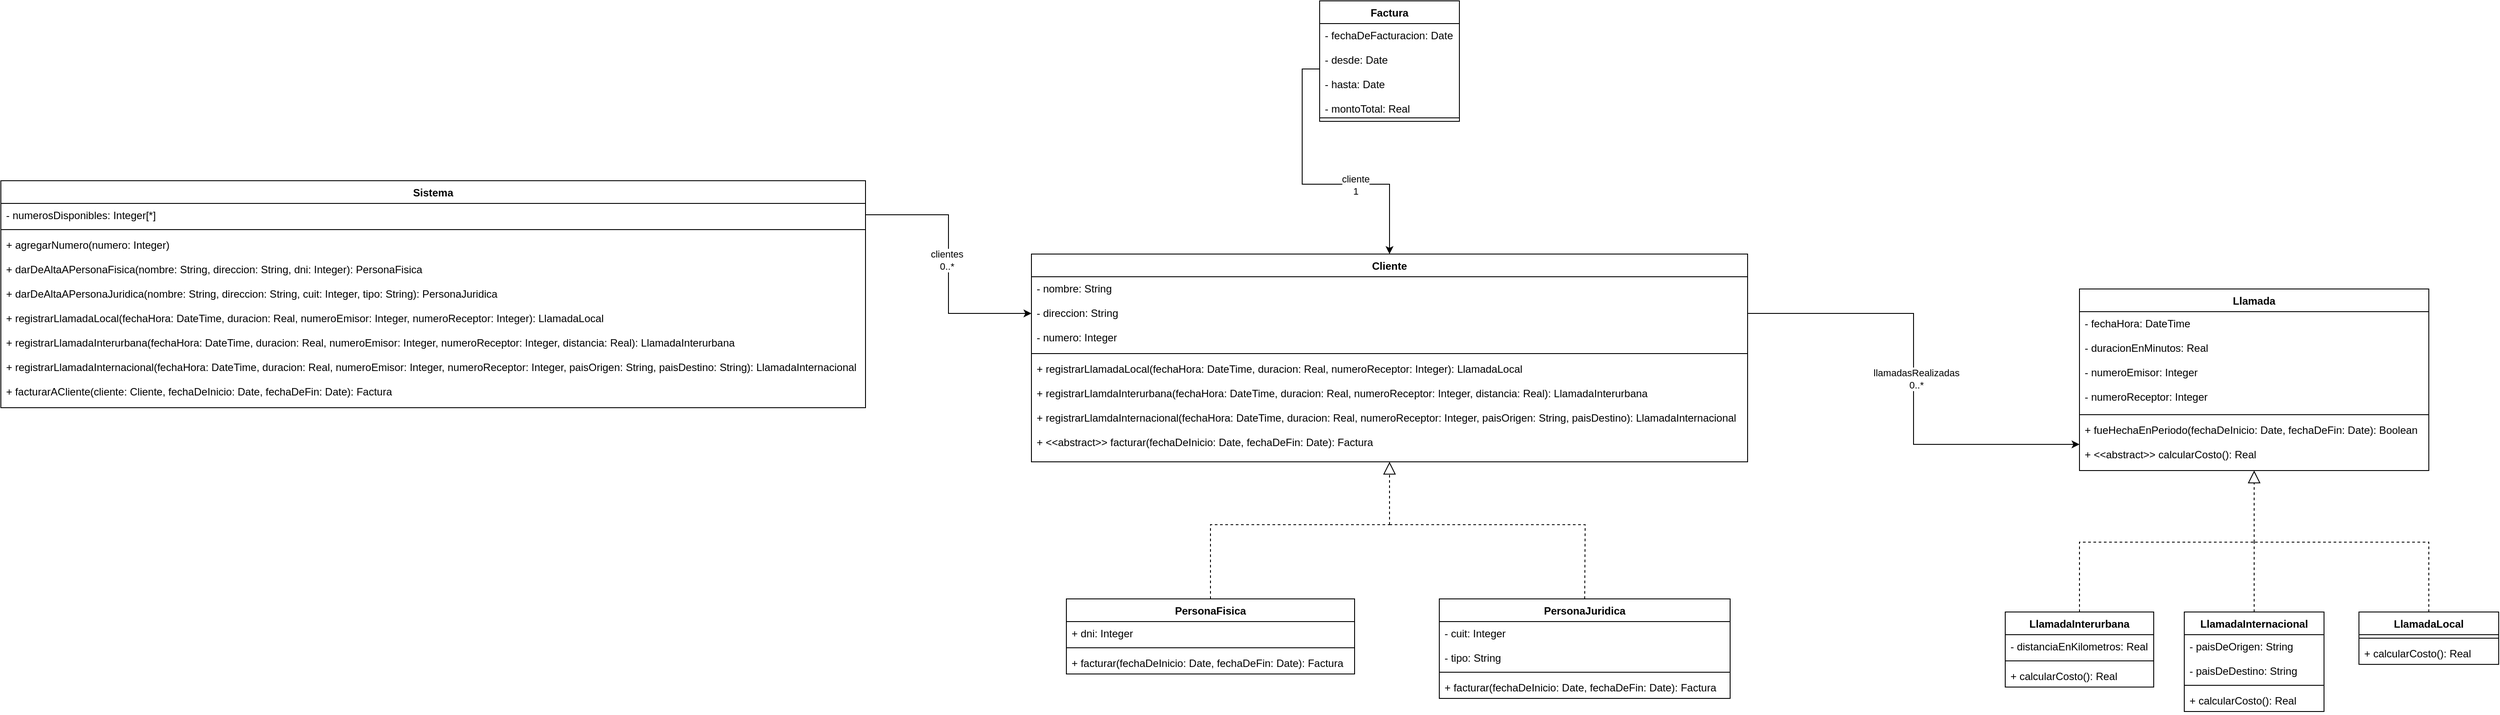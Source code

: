 <mxfile version="20.5.1" type="device"><diagram id="8yHaGX837NRrJff9R5Oy" name="Página-1"><mxGraphModel dx="1940" dy="1820" grid="1" gridSize="10" guides="1" tooltips="1" connect="1" arrows="1" fold="1" page="1" pageScale="1" pageWidth="827" pageHeight="1169" math="0" shadow="0"><root><mxCell id="0"/><mxCell id="1" parent="0"/><mxCell id="ugNsP04onv85BRMTel7N-1" value="Sistema" style="swimlane;fontStyle=1;align=center;verticalAlign=top;childLayout=stackLayout;horizontal=1;startSize=26;horizontalStack=0;resizeParent=1;resizeParentMax=0;resizeLast=0;collapsible=1;marginBottom=0;" parent="1" vertex="1"><mxGeometry x="-690" y="106" width="990" height="260" as="geometry"><mxRectangle x="250" y="40" width="90" height="30" as="alternateBounds"/></mxGeometry></mxCell><mxCell id="ugNsP04onv85BRMTel7N-2" value="- numerosDisponibles: Integer[*]" style="text;strokeColor=none;fillColor=none;align=left;verticalAlign=top;spacingLeft=4;spacingRight=4;overflow=hidden;rotatable=0;points=[[0,0.5],[1,0.5]];portConstraint=eastwest;" parent="ugNsP04onv85BRMTel7N-1" vertex="1"><mxGeometry y="26" width="990" height="26" as="geometry"/></mxCell><mxCell id="ugNsP04onv85BRMTel7N-3" value="" style="line;strokeWidth=1;fillColor=none;align=left;verticalAlign=middle;spacingTop=-1;spacingLeft=3;spacingRight=3;rotatable=0;labelPosition=right;points=[];portConstraint=eastwest;strokeColor=inherit;" parent="ugNsP04onv85BRMTel7N-1" vertex="1"><mxGeometry y="52" width="990" height="8" as="geometry"/></mxCell><mxCell id="ugNsP04onv85BRMTel7N-4" value="+ agregarNumero(numero: Integer)&#xA;&#xA;+ darDeAltaAPersonaFisica(nombre: String, direccion: String, dni: Integer): PersonaFisica&#xA;&#xA;+ darDeAltaAPersonaJuridica(nombre: String, direccion: String, cuit: Integer, tipo: String): PersonaJuridica&#xA;&#xA;+ registrarLlamadaLocal(fechaHora: DateTime, duracion: Real, numeroEmisor: Integer, numeroReceptor: Integer): LlamadaLocal&#xA;&#xA;+ registrarLlamadaInterurbana(fechaHora: DateTime, duracion: Real, numeroEmisor: Integer, numeroReceptor: Integer, distancia: Real): LlamadaInterurbana&#xA;&#xA;+ registrarLlamadaInternacional(fechaHora: DateTime, duracion: Real, numeroEmisor: Integer, numeroReceptor: Integer, paisOrigen: String, paisDestino: String): LlamadaInternacional&#xA;&#xA;+ facturarACliente(cliente: Cliente, fechaDeInicio: Date, fechaDeFin: Date): Factura&#xA;" style="text;strokeColor=none;fillColor=none;align=left;verticalAlign=top;spacingLeft=4;spacingRight=4;overflow=hidden;rotatable=0;points=[[0,0.5],[1,0.5]];portConstraint=eastwest;" parent="ugNsP04onv85BRMTel7N-1" vertex="1"><mxGeometry y="60" width="990" height="200" as="geometry"/></mxCell><mxCell id="ugNsP04onv85BRMTel7N-9" value="Cliente" style="swimlane;fontStyle=1;align=center;verticalAlign=top;childLayout=stackLayout;horizontal=1;startSize=26;horizontalStack=0;resizeParent=1;resizeParentMax=0;resizeLast=0;collapsible=1;marginBottom=0;" parent="1" vertex="1"><mxGeometry x="490" y="190" width="820" height="238" as="geometry"><mxRectangle x="600" y="190" width="80" height="30" as="alternateBounds"/></mxGeometry></mxCell><mxCell id="ugNsP04onv85BRMTel7N-10" value="- nombre: String&#xA;&#xA;- direccion: String&#xA;&#xA;- numero: Integer&#xA;" style="text;strokeColor=none;fillColor=none;align=left;verticalAlign=top;spacingLeft=4;spacingRight=4;overflow=hidden;rotatable=0;points=[[0,0.5],[1,0.5]];portConstraint=eastwest;" parent="ugNsP04onv85BRMTel7N-9" vertex="1"><mxGeometry y="26" width="820" height="84" as="geometry"/></mxCell><mxCell id="ugNsP04onv85BRMTel7N-11" value="" style="line;strokeWidth=1;fillColor=none;align=left;verticalAlign=middle;spacingTop=-1;spacingLeft=3;spacingRight=3;rotatable=0;labelPosition=right;points=[];portConstraint=eastwest;strokeColor=inherit;" parent="ugNsP04onv85BRMTel7N-9" vertex="1"><mxGeometry y="110" width="820" height="8" as="geometry"/></mxCell><mxCell id="ugNsP04onv85BRMTel7N-12" value="+ registrarLlamadaLocal(fechaHora: DateTime, duracion: Real, numeroReceptor: Integer): LlamadaLocal&#xA;&#xA;+ registrarLlamdaInterurbana(fechaHora: DateTime, duracion: Real, numeroReceptor: Integer, distancia: Real): LlamadaInterurbana&#xA;&#xA;+ registrarLlamdaInternacional(fechaHora: DateTime, duracion: Real, numeroReceptor: Integer, paisOrigen: String, paisDestino): LlamadaInternacional&#xA;&#xA;+ &lt;&lt;abstract&gt;&gt; facturar(fechaDeInicio: Date, fechaDeFin: Date): Factura&#xA;" style="text;strokeColor=none;fillColor=none;align=left;verticalAlign=top;spacingLeft=4;spacingRight=4;overflow=hidden;rotatable=0;points=[[0,0.5],[1,0.5]];portConstraint=eastwest;fontStyle=0" parent="ugNsP04onv85BRMTel7N-9" vertex="1"><mxGeometry y="118" width="820" height="120" as="geometry"/></mxCell><mxCell id="ugNsP04onv85BRMTel7N-13" value="PersonaFisica" style="swimlane;fontStyle=1;align=center;verticalAlign=top;childLayout=stackLayout;horizontal=1;startSize=26;horizontalStack=0;resizeParent=1;resizeParentMax=0;resizeLast=0;collapsible=1;marginBottom=0;" parent="1" vertex="1"><mxGeometry x="530" y="585" width="330" height="86" as="geometry"><mxRectangle x="390" y="390" width="120" height="30" as="alternateBounds"/></mxGeometry></mxCell><mxCell id="ugNsP04onv85BRMTel7N-14" value="+ dni: Integer" style="text;strokeColor=none;fillColor=none;align=left;verticalAlign=top;spacingLeft=4;spacingRight=4;overflow=hidden;rotatable=0;points=[[0,0.5],[1,0.5]];portConstraint=eastwest;" parent="ugNsP04onv85BRMTel7N-13" vertex="1"><mxGeometry y="26" width="330" height="26" as="geometry"/></mxCell><mxCell id="ugNsP04onv85BRMTel7N-15" value="" style="line;strokeWidth=1;fillColor=none;align=left;verticalAlign=middle;spacingTop=-1;spacingLeft=3;spacingRight=3;rotatable=0;labelPosition=right;points=[];portConstraint=eastwest;strokeColor=inherit;" parent="ugNsP04onv85BRMTel7N-13" vertex="1"><mxGeometry y="52" width="330" height="8" as="geometry"/></mxCell><mxCell id="ugNsP04onv85BRMTel7N-16" value="+ facturar(fechaDeInicio: Date, fechaDeFin: Date): Factura" style="text;strokeColor=none;fillColor=none;align=left;verticalAlign=top;spacingLeft=4;spacingRight=4;overflow=hidden;rotatable=0;points=[[0,0.5],[1,0.5]];portConstraint=eastwest;" parent="ugNsP04onv85BRMTel7N-13" vertex="1"><mxGeometry y="60" width="330" height="26" as="geometry"/></mxCell><mxCell id="ugNsP04onv85BRMTel7N-17" value="PersonaJuridica" style="swimlane;fontStyle=1;align=center;verticalAlign=top;childLayout=stackLayout;horizontal=1;startSize=26;horizontalStack=0;resizeParent=1;resizeParentMax=0;resizeLast=0;collapsible=1;marginBottom=0;" parent="1" vertex="1"><mxGeometry x="957" y="585" width="333" height="114" as="geometry"><mxRectangle x="615" y="470" width="130" height="30" as="alternateBounds"/></mxGeometry></mxCell><mxCell id="ugNsP04onv85BRMTel7N-18" value="- cuit: Integer&#xA;&#xA;- tipo: String&#xA;" style="text;strokeColor=none;fillColor=none;align=left;verticalAlign=top;spacingLeft=4;spacingRight=4;overflow=hidden;rotatable=0;points=[[0,0.5],[1,0.5]];portConstraint=eastwest;" parent="ugNsP04onv85BRMTel7N-17" vertex="1"><mxGeometry y="26" width="333" height="54" as="geometry"/></mxCell><mxCell id="ugNsP04onv85BRMTel7N-19" value="" style="line;strokeWidth=1;fillColor=none;align=left;verticalAlign=middle;spacingTop=-1;spacingLeft=3;spacingRight=3;rotatable=0;labelPosition=right;points=[];portConstraint=eastwest;strokeColor=inherit;" parent="ugNsP04onv85BRMTel7N-17" vertex="1"><mxGeometry y="80" width="333" height="8" as="geometry"/></mxCell><mxCell id="ugNsP04onv85BRMTel7N-20" value="+ facturar(fechaDeInicio: Date, fechaDeFin: Date): Factura" style="text;strokeColor=none;fillColor=none;align=left;verticalAlign=top;spacingLeft=4;spacingRight=4;overflow=hidden;rotatable=0;points=[[0,0.5],[1,0.5]];portConstraint=eastwest;" parent="ugNsP04onv85BRMTel7N-17" vertex="1"><mxGeometry y="88" width="333" height="26" as="geometry"/></mxCell><mxCell id="ugNsP04onv85BRMTel7N-21" value="Llamada" style="swimlane;fontStyle=1;align=center;verticalAlign=top;childLayout=stackLayout;horizontal=1;startSize=26;horizontalStack=0;resizeParent=1;resizeParentMax=0;resizeLast=0;collapsible=1;marginBottom=0;" parent="1" vertex="1"><mxGeometry x="1690" y="230" width="400" height="208" as="geometry"><mxRectangle x="140" y="260" width="90" height="30" as="alternateBounds"/></mxGeometry></mxCell><mxCell id="ugNsP04onv85BRMTel7N-22" value="- fechaHora: DateTime&#xA;&#xA;- duracionEnMinutos: Real&#xA;&#xA;- numeroEmisor: Integer&#xA;&#xA;- numeroReceptor: Integer&#xA;" style="text;strokeColor=none;fillColor=none;align=left;verticalAlign=top;spacingLeft=4;spacingRight=4;overflow=hidden;rotatable=0;points=[[0,0.5],[1,0.5]];portConstraint=eastwest;" parent="ugNsP04onv85BRMTel7N-21" vertex="1"><mxGeometry y="26" width="400" height="114" as="geometry"/></mxCell><mxCell id="ugNsP04onv85BRMTel7N-23" value="" style="line;strokeWidth=1;fillColor=none;align=left;verticalAlign=middle;spacingTop=-1;spacingLeft=3;spacingRight=3;rotatable=0;labelPosition=right;points=[];portConstraint=eastwest;strokeColor=inherit;" parent="ugNsP04onv85BRMTel7N-21" vertex="1"><mxGeometry y="140" width="400" height="8" as="geometry"/></mxCell><mxCell id="ugNsP04onv85BRMTel7N-24" value="+ fueHechaEnPeriodo(fechaDeInicio: Date, fechaDeFin: Date): Boolean&#xA;&#xA;+ &lt;&lt;abstract&gt;&gt; calcularCosto(): Real&#xA;" style="text;strokeColor=none;fillColor=none;align=left;verticalAlign=top;spacingLeft=4;spacingRight=4;overflow=hidden;rotatable=0;points=[[0,0.5],[1,0.5]];portConstraint=eastwest;" parent="ugNsP04onv85BRMTel7N-21" vertex="1"><mxGeometry y="148" width="400" height="60" as="geometry"/></mxCell><mxCell id="ugNsP04onv85BRMTel7N-25" value="LlamadaLocal" style="swimlane;fontStyle=1;align=center;verticalAlign=top;childLayout=stackLayout;horizontal=1;startSize=26;horizontalStack=0;resizeParent=1;resizeParentMax=0;resizeLast=0;collapsible=1;marginBottom=0;" parent="1" vertex="1"><mxGeometry x="2010" y="600" width="160" height="60" as="geometry"><mxRectangle x="270" y="330" width="120" height="30" as="alternateBounds"/></mxGeometry></mxCell><mxCell id="ugNsP04onv85BRMTel7N-27" value="" style="line;strokeWidth=1;fillColor=none;align=left;verticalAlign=middle;spacingTop=-1;spacingLeft=3;spacingRight=3;rotatable=0;labelPosition=right;points=[];portConstraint=eastwest;strokeColor=inherit;" parent="ugNsP04onv85BRMTel7N-25" vertex="1"><mxGeometry y="26" width="160" height="8" as="geometry"/></mxCell><mxCell id="ugNsP04onv85BRMTel7N-28" value="+ calcularCosto(): Real" style="text;strokeColor=none;fillColor=none;align=left;verticalAlign=top;spacingLeft=4;spacingRight=4;overflow=hidden;rotatable=0;points=[[0,0.5],[1,0.5]];portConstraint=eastwest;" parent="ugNsP04onv85BRMTel7N-25" vertex="1"><mxGeometry y="34" width="160" height="26" as="geometry"/></mxCell><mxCell id="ugNsP04onv85BRMTel7N-29" value="LlamadaInterurbana" style="swimlane;fontStyle=1;align=center;verticalAlign=top;childLayout=stackLayout;horizontal=1;startSize=26;horizontalStack=0;resizeParent=1;resizeParentMax=0;resizeLast=0;collapsible=1;marginBottom=0;" parent="1" vertex="1"><mxGeometry x="1605" y="600" width="170" height="86" as="geometry"><mxRectangle x="150" y="440" width="160" height="30" as="alternateBounds"/></mxGeometry></mxCell><mxCell id="ugNsP04onv85BRMTel7N-30" value="- distanciaEnKilometros: Real" style="text;strokeColor=none;fillColor=none;align=left;verticalAlign=top;spacingLeft=4;spacingRight=4;overflow=hidden;rotatable=0;points=[[0,0.5],[1,0.5]];portConstraint=eastwest;" parent="ugNsP04onv85BRMTel7N-29" vertex="1"><mxGeometry y="26" width="170" height="26" as="geometry"/></mxCell><mxCell id="ugNsP04onv85BRMTel7N-31" value="" style="line;strokeWidth=1;fillColor=none;align=left;verticalAlign=middle;spacingTop=-1;spacingLeft=3;spacingRight=3;rotatable=0;labelPosition=right;points=[];portConstraint=eastwest;strokeColor=inherit;" parent="ugNsP04onv85BRMTel7N-29" vertex="1"><mxGeometry y="52" width="170" height="8" as="geometry"/></mxCell><mxCell id="ugNsP04onv85BRMTel7N-32" value="+ calcularCosto(): Real" style="text;strokeColor=none;fillColor=none;align=left;verticalAlign=top;spacingLeft=4;spacingRight=4;overflow=hidden;rotatable=0;points=[[0,0.5],[1,0.5]];portConstraint=eastwest;" parent="ugNsP04onv85BRMTel7N-29" vertex="1"><mxGeometry y="60" width="170" height="26" as="geometry"/></mxCell><mxCell id="ugNsP04onv85BRMTel7N-33" value="LlamadaInternacional" style="swimlane;fontStyle=1;align=center;verticalAlign=top;childLayout=stackLayout;horizontal=1;startSize=26;horizontalStack=0;resizeParent=1;resizeParentMax=0;resizeLast=0;collapsible=1;marginBottom=0;" parent="1" vertex="1"><mxGeometry x="1810" y="600" width="160" height="114" as="geometry"><mxRectangle x="60" y="160" width="160" height="30" as="alternateBounds"/></mxGeometry></mxCell><mxCell id="ugNsP04onv85BRMTel7N-34" value="- paisDeOrigen: String&#xA;&#xA;- paisDeDestino: String&#xA;&#xA;&#xA;" style="text;strokeColor=none;fillColor=none;align=left;verticalAlign=top;spacingLeft=4;spacingRight=4;overflow=hidden;rotatable=0;points=[[0,0.5],[1,0.5]];portConstraint=eastwest;" parent="ugNsP04onv85BRMTel7N-33" vertex="1"><mxGeometry y="26" width="160" height="54" as="geometry"/></mxCell><mxCell id="ugNsP04onv85BRMTel7N-35" value="" style="line;strokeWidth=1;fillColor=none;align=left;verticalAlign=middle;spacingTop=-1;spacingLeft=3;spacingRight=3;rotatable=0;labelPosition=right;points=[];portConstraint=eastwest;strokeColor=inherit;" parent="ugNsP04onv85BRMTel7N-33" vertex="1"><mxGeometry y="80" width="160" height="8" as="geometry"/></mxCell><mxCell id="ugNsP04onv85BRMTel7N-36" value="+ calcularCosto(): Real" style="text;strokeColor=none;fillColor=none;align=left;verticalAlign=top;spacingLeft=4;spacingRight=4;overflow=hidden;rotatable=0;points=[[0,0.5],[1,0.5]];portConstraint=eastwest;" parent="ugNsP04onv85BRMTel7N-33" vertex="1"><mxGeometry y="88" width="160" height="26" as="geometry"/></mxCell><mxCell id="ugNsP04onv85BRMTel7N-42" value="Factura" style="swimlane;fontStyle=1;align=center;verticalAlign=top;childLayout=stackLayout;horizontal=1;startSize=26;horizontalStack=0;resizeParent=1;resizeParentMax=0;resizeLast=0;collapsible=1;marginBottom=0;" parent="1" vertex="1"><mxGeometry x="820" y="-100" width="160" height="138" as="geometry"/></mxCell><mxCell id="ugNsP04onv85BRMTel7N-43" value="- fechaDeFacturacion: Date&#xA;&#xA;- desde: Date&#xA;&#xA;- hasta: Date&#xA;&#xA;- montoTotal: Real&#xA;" style="text;strokeColor=none;fillColor=none;align=left;verticalAlign=top;spacingLeft=4;spacingRight=4;overflow=hidden;rotatable=0;points=[[0,0.5],[1,0.5]];portConstraint=eastwest;" parent="ugNsP04onv85BRMTel7N-42" vertex="1"><mxGeometry y="26" width="160" height="104" as="geometry"/></mxCell><mxCell id="ugNsP04onv85BRMTel7N-44" value="" style="line;strokeWidth=1;fillColor=none;align=left;verticalAlign=middle;spacingTop=-1;spacingLeft=3;spacingRight=3;rotatable=0;labelPosition=right;points=[];portConstraint=eastwest;strokeColor=inherit;" parent="ugNsP04onv85BRMTel7N-42" vertex="1"><mxGeometry y="130" width="160" height="8" as="geometry"/></mxCell><mxCell id="ugNsP04onv85BRMTel7N-48" style="edgeStyle=orthogonalEdgeStyle;rounded=0;orthogonalLoop=1;jettySize=auto;html=1;exitX=1;exitY=0.5;exitDx=0;exitDy=0;entryX=0;entryY=0.5;entryDx=0;entryDy=0;" parent="1" source="ugNsP04onv85BRMTel7N-2" target="ugNsP04onv85BRMTel7N-10" edge="1"><mxGeometry relative="1" as="geometry"/></mxCell><mxCell id="ugNsP04onv85BRMTel7N-49" value="&lt;div&gt;clientes&lt;/div&gt;&lt;div&gt;0..*&lt;br&gt;&lt;/div&gt;" style="edgeLabel;html=1;align=center;verticalAlign=middle;resizable=0;points=[];" parent="ugNsP04onv85BRMTel7N-48" vertex="1" connectable="0"><mxGeometry x="-0.032" y="-2" relative="1" as="geometry"><mxPoint as="offset"/></mxGeometry></mxCell><mxCell id="ugNsP04onv85BRMTel7N-51" style="edgeStyle=orthogonalEdgeStyle;rounded=0;orthogonalLoop=1;jettySize=auto;html=1;exitX=1;exitY=0.5;exitDx=0;exitDy=0;entryX=0;entryY=0.5;entryDx=0;entryDy=0;" parent="1" source="ugNsP04onv85BRMTel7N-10" target="ugNsP04onv85BRMTel7N-24" edge="1"><mxGeometry relative="1" as="geometry"><mxPoint x="1180" y="247" as="sourcePoint"/></mxGeometry></mxCell><mxCell id="ugNsP04onv85BRMTel7N-52" value="&lt;div&gt;llamadasRealizadas&lt;/div&gt;&lt;div&gt;0..*&lt;br&gt;&lt;/div&gt;" style="edgeLabel;html=1;align=center;verticalAlign=middle;resizable=0;points=[];" parent="ugNsP04onv85BRMTel7N-51" vertex="1" connectable="0"><mxGeometry x="-0.003" y="3" relative="1" as="geometry"><mxPoint y="1" as="offset"/></mxGeometry></mxCell><mxCell id="ugNsP04onv85BRMTel7N-53" style="edgeStyle=orthogonalEdgeStyle;rounded=0;orthogonalLoop=1;jettySize=auto;html=1;exitX=0;exitY=0.5;exitDx=0;exitDy=0;entryX=0.5;entryY=0;entryDx=0;entryDy=0;" parent="1" source="ugNsP04onv85BRMTel7N-43" target="ugNsP04onv85BRMTel7N-9" edge="1"><mxGeometry relative="1" as="geometry"/></mxCell><mxCell id="ugNsP04onv85BRMTel7N-54" value="&lt;div&gt;cliente&lt;/div&gt;&lt;div&gt;1&lt;br&gt;&lt;/div&gt;" style="edgeLabel;html=1;align=center;verticalAlign=middle;resizable=0;points=[];" parent="ugNsP04onv85BRMTel7N-53" vertex="1" connectable="0"><mxGeometry x="0.283" y="-1" relative="1" as="geometry"><mxPoint as="offset"/></mxGeometry></mxCell><mxCell id="ugNsP04onv85BRMTel7N-55" value="" style="endArrow=block;dashed=1;endFill=0;endSize=12;html=1;rounded=0;entryX=0.5;entryY=1;entryDx=0;entryDy=0;" parent="1" target="ugNsP04onv85BRMTel7N-9" edge="1"><mxGeometry width="160" relative="1" as="geometry"><mxPoint x="900" y="500" as="sourcePoint"/><mxPoint x="769.87" y="340" as="targetPoint"/></mxGeometry></mxCell><mxCell id="ugNsP04onv85BRMTel7N-56" value="" style="endArrow=none;dashed=1;html=1;rounded=0;exitX=0.5;exitY=0;exitDx=0;exitDy=0;" parent="1" source="ugNsP04onv85BRMTel7N-13" edge="1"><mxGeometry width="50" height="50" relative="1" as="geometry"><mxPoint x="788.5" y="440" as="sourcePoint"/><mxPoint x="900" y="500" as="targetPoint"/><Array as="points"><mxPoint x="695" y="500"/></Array></mxGeometry></mxCell><mxCell id="ugNsP04onv85BRMTel7N-57" value="" style="endArrow=none;dashed=1;html=1;rounded=0;exitX=0.5;exitY=0;exitDx=0;exitDy=0;" parent="1" source="ugNsP04onv85BRMTel7N-17" edge="1"><mxGeometry width="50" height="50" relative="1" as="geometry"><mxPoint x="808.5" y="440" as="sourcePoint"/><mxPoint x="900" y="500" as="targetPoint"/><Array as="points"><mxPoint x="1124" y="500"/></Array></mxGeometry></mxCell><mxCell id="ugNsP04onv85BRMTel7N-66" value="" style="endArrow=block;dashed=1;endFill=0;endSize=12;html=1;rounded=0;entryX=0.5;entryY=1;entryDx=0;entryDy=0;" parent="1" target="ugNsP04onv85BRMTel7N-21" edge="1"><mxGeometry width="160" relative="1" as="geometry"><mxPoint x="1890" y="520" as="sourcePoint"/><mxPoint x="1920" y="400" as="targetPoint"/></mxGeometry></mxCell><mxCell id="ugNsP04onv85BRMTel7N-67" value="" style="endArrow=none;dashed=1;html=1;rounded=0;exitX=0.5;exitY=0;exitDx=0;exitDy=0;" parent="1" source="ugNsP04onv85BRMTel7N-29" edge="1"><mxGeometry width="50" height="50" relative="1" as="geometry"><mxPoint x="1820" y="550" as="sourcePoint"/><mxPoint x="1890" y="520" as="targetPoint"/><Array as="points"><mxPoint x="1690" y="520"/></Array></mxGeometry></mxCell><mxCell id="ugNsP04onv85BRMTel7N-68" value="" style="endArrow=none;dashed=1;html=1;rounded=0;exitX=0.5;exitY=0;exitDx=0;exitDy=0;" parent="1" source="ugNsP04onv85BRMTel7N-33" edge="1"><mxGeometry width="50" height="50" relative="1" as="geometry"><mxPoint x="1820" y="550" as="sourcePoint"/><mxPoint x="1890" y="520" as="targetPoint"/></mxGeometry></mxCell><mxCell id="ugNsP04onv85BRMTel7N-69" value="" style="endArrow=none;dashed=1;html=1;rounded=0;exitX=0.5;exitY=0;exitDx=0;exitDy=0;" parent="1" source="ugNsP04onv85BRMTel7N-25" edge="1"><mxGeometry width="50" height="50" relative="1" as="geometry"><mxPoint x="1820" y="550" as="sourcePoint"/><mxPoint x="1890" y="520" as="targetPoint"/><Array as="points"><mxPoint x="2090" y="520"/></Array></mxGeometry></mxCell></root></mxGraphModel></diagram></mxfile>